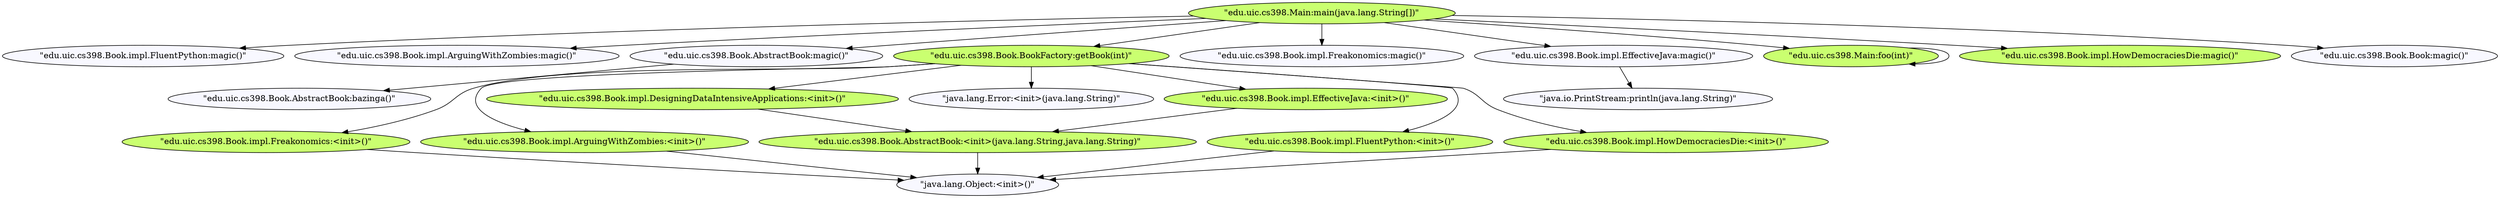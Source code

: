 strict digraph G {
  "edu.uic.cs398.Main:main(java.lang.String[])" [ label="\"edu.uic.cs398.Main:main(java.lang.String[])\"" style="filled" fillcolor="darkolivegreen1" ];
  "edu.uic.cs398.Book.impl.FluentPython:magic()" [ label="\"edu.uic.cs398.Book.impl.FluentPython:magic()\"" style="filled" fillcolor="ghostwhite" ];
  "edu.uic.cs398.Book.impl.ArguingWithZombies:magic()" [ label="\"edu.uic.cs398.Book.impl.ArguingWithZombies:magic()\"" style="filled" fillcolor="ghostwhite" ];
  "edu.uic.cs398.Book.AbstractBook:magic()" [ label="\"edu.uic.cs398.Book.AbstractBook:magic()\"" style="filled" fillcolor="ghostwhite" ];
  "edu.uic.cs398.Book.BookFactory:getBook(int)" [ label="\"edu.uic.cs398.Book.BookFactory:getBook(int)\"" style="filled" fillcolor="darkolivegreen1" ];
  "edu.uic.cs398.Book.impl.Freakonomics:magic()" [ label="\"edu.uic.cs398.Book.impl.Freakonomics:magic()\"" style="filled" fillcolor="ghostwhite" ];
  "edu.uic.cs398.Book.impl.EffectiveJava:magic()" [ label="\"edu.uic.cs398.Book.impl.EffectiveJava:magic()\"" style="filled" fillcolor="ghostwhite" ];
  "edu.uic.cs398.Main:foo(int)" [ label="\"edu.uic.cs398.Main:foo(int)\"" style="filled" fillcolor="darkolivegreen1" ];
  "edu.uic.cs398.Book.impl.HowDemocraciesDie:magic()" [ label="\"edu.uic.cs398.Book.impl.HowDemocraciesDie:magic()\"" style="filled" fillcolor="darkolivegreen1" ];
  "edu.uic.cs398.Book.Book:magic()" [ label="\"edu.uic.cs398.Book.Book:magic()\"" style="filled" fillcolor="ghostwhite" ];
  "java.io.PrintStream:println(java.lang.String)" [ label="\"java.io.PrintStream:println(java.lang.String)\"" style="filled" fillcolor="ghostwhite" ];
  "edu.uic.cs398.Book.impl.Freakonomics:<init>()" [ label="\"edu.uic.cs398.Book.impl.Freakonomics:<init>()\"" style="filled" fillcolor="darkolivegreen1" ];
  "edu.uic.cs398.Book.impl.ArguingWithZombies:<init>()" [ label="\"edu.uic.cs398.Book.impl.ArguingWithZombies:<init>()\"" style="filled" fillcolor="darkolivegreen1" ];
  "edu.uic.cs398.Book.impl.DesigningDataIntensiveApplications:<init>()" [ label="\"edu.uic.cs398.Book.impl.DesigningDataIntensiveApplications:<init>()\"" style="filled" fillcolor="darkolivegreen1" ];
  "java.lang.Error:<init>(java.lang.String)" [ label="\"java.lang.Error:<init>(java.lang.String)\"" style="filled" fillcolor="ghostwhite" ];
  "edu.uic.cs398.Book.impl.FluentPython:<init>()" [ label="\"edu.uic.cs398.Book.impl.FluentPython:<init>()\"" style="filled" fillcolor="darkolivegreen1" ];
  "edu.uic.cs398.Book.impl.HowDemocraciesDie:<init>()" [ label="\"edu.uic.cs398.Book.impl.HowDemocraciesDie:<init>()\"" style="filled" fillcolor="darkolivegreen1" ];
  "edu.uic.cs398.Book.impl.EffectiveJava:<init>()" [ label="\"edu.uic.cs398.Book.impl.EffectiveJava:<init>()\"" style="filled" fillcolor="darkolivegreen1" ];
  "edu.uic.cs398.Book.AbstractBook:bazinga()" [ label="\"edu.uic.cs398.Book.AbstractBook:bazinga()\"" style="filled" fillcolor="ghostwhite" ];
  "edu.uic.cs398.Book.AbstractBook:<init>(java.lang.String,java.lang.String)" [ label="\"edu.uic.cs398.Book.AbstractBook:<init>(java.lang.String,java.lang.String)\"" style="filled" fillcolor="darkolivegreen1" ];
  "java.lang.Object:<init>()" [ label="\"java.lang.Object:<init>()\"" style="filled" fillcolor="ghostwhite" ];
  "edu.uic.cs398.Main:main(java.lang.String[])" -> "edu.uic.cs398.Book.impl.FluentPython:magic()";
  "edu.uic.cs398.Main:main(java.lang.String[])" -> "edu.uic.cs398.Book.impl.ArguingWithZombies:magic()";
  "edu.uic.cs398.Main:main(java.lang.String[])" -> "edu.uic.cs398.Book.AbstractBook:magic()";
  "edu.uic.cs398.Main:main(java.lang.String[])" -> "edu.uic.cs398.Book.BookFactory:getBook(int)";
  "edu.uic.cs398.Main:main(java.lang.String[])" -> "edu.uic.cs398.Book.impl.Freakonomics:magic()";
  "edu.uic.cs398.Main:main(java.lang.String[])" -> "edu.uic.cs398.Book.impl.EffectiveJava:magic()";
  "edu.uic.cs398.Main:main(java.lang.String[])" -> "edu.uic.cs398.Main:foo(int)";
  "edu.uic.cs398.Main:main(java.lang.String[])" -> "edu.uic.cs398.Book.impl.HowDemocraciesDie:magic()";
  "edu.uic.cs398.Main:main(java.lang.String[])" -> "edu.uic.cs398.Book.Book:magic()";
  "edu.uic.cs398.Book.impl.EffectiveJava:magic()" -> "java.io.PrintStream:println(java.lang.String)";
  "edu.uic.cs398.Book.BookFactory:getBook(int)" -> "edu.uic.cs398.Book.impl.Freakonomics:<init>()";
  "edu.uic.cs398.Book.BookFactory:getBook(int)" -> "edu.uic.cs398.Book.impl.ArguingWithZombies:<init>()";
  "edu.uic.cs398.Book.BookFactory:getBook(int)" -> "edu.uic.cs398.Book.impl.DesigningDataIntensiveApplications:<init>()";
  "edu.uic.cs398.Book.BookFactory:getBook(int)" -> "java.lang.Error:<init>(java.lang.String)";
  "edu.uic.cs398.Book.BookFactory:getBook(int)" -> "edu.uic.cs398.Book.impl.FluentPython:<init>()";
  "edu.uic.cs398.Book.BookFactory:getBook(int)" -> "edu.uic.cs398.Book.impl.HowDemocraciesDie:<init>()";
  "edu.uic.cs398.Book.BookFactory:getBook(int)" -> "edu.uic.cs398.Book.impl.EffectiveJava:<init>()";
  "edu.uic.cs398.Main:foo(int)" -> "edu.uic.cs398.Main:foo(int)";
  "edu.uic.cs398.Book.AbstractBook:magic()" -> "edu.uic.cs398.Book.AbstractBook:bazinga()";
  "edu.uic.cs398.Book.impl.EffectiveJava:<init>()" -> "edu.uic.cs398.Book.AbstractBook:<init>(java.lang.String,java.lang.String)";
  "edu.uic.cs398.Book.impl.Freakonomics:<init>()" -> "java.lang.Object:<init>()";
  "edu.uic.cs398.Book.impl.DesigningDataIntensiveApplications:<init>()" -> "edu.uic.cs398.Book.AbstractBook:<init>(java.lang.String,java.lang.String)";
  "edu.uic.cs398.Book.impl.FluentPython:<init>()" -> "java.lang.Object:<init>()";
  "edu.uic.cs398.Book.impl.HowDemocraciesDie:<init>()" -> "java.lang.Object:<init>()";
  "edu.uic.cs398.Book.impl.ArguingWithZombies:<init>()" -> "java.lang.Object:<init>()";
  "edu.uic.cs398.Book.AbstractBook:<init>(java.lang.String,java.lang.String)" -> "java.lang.Object:<init>()";
}
